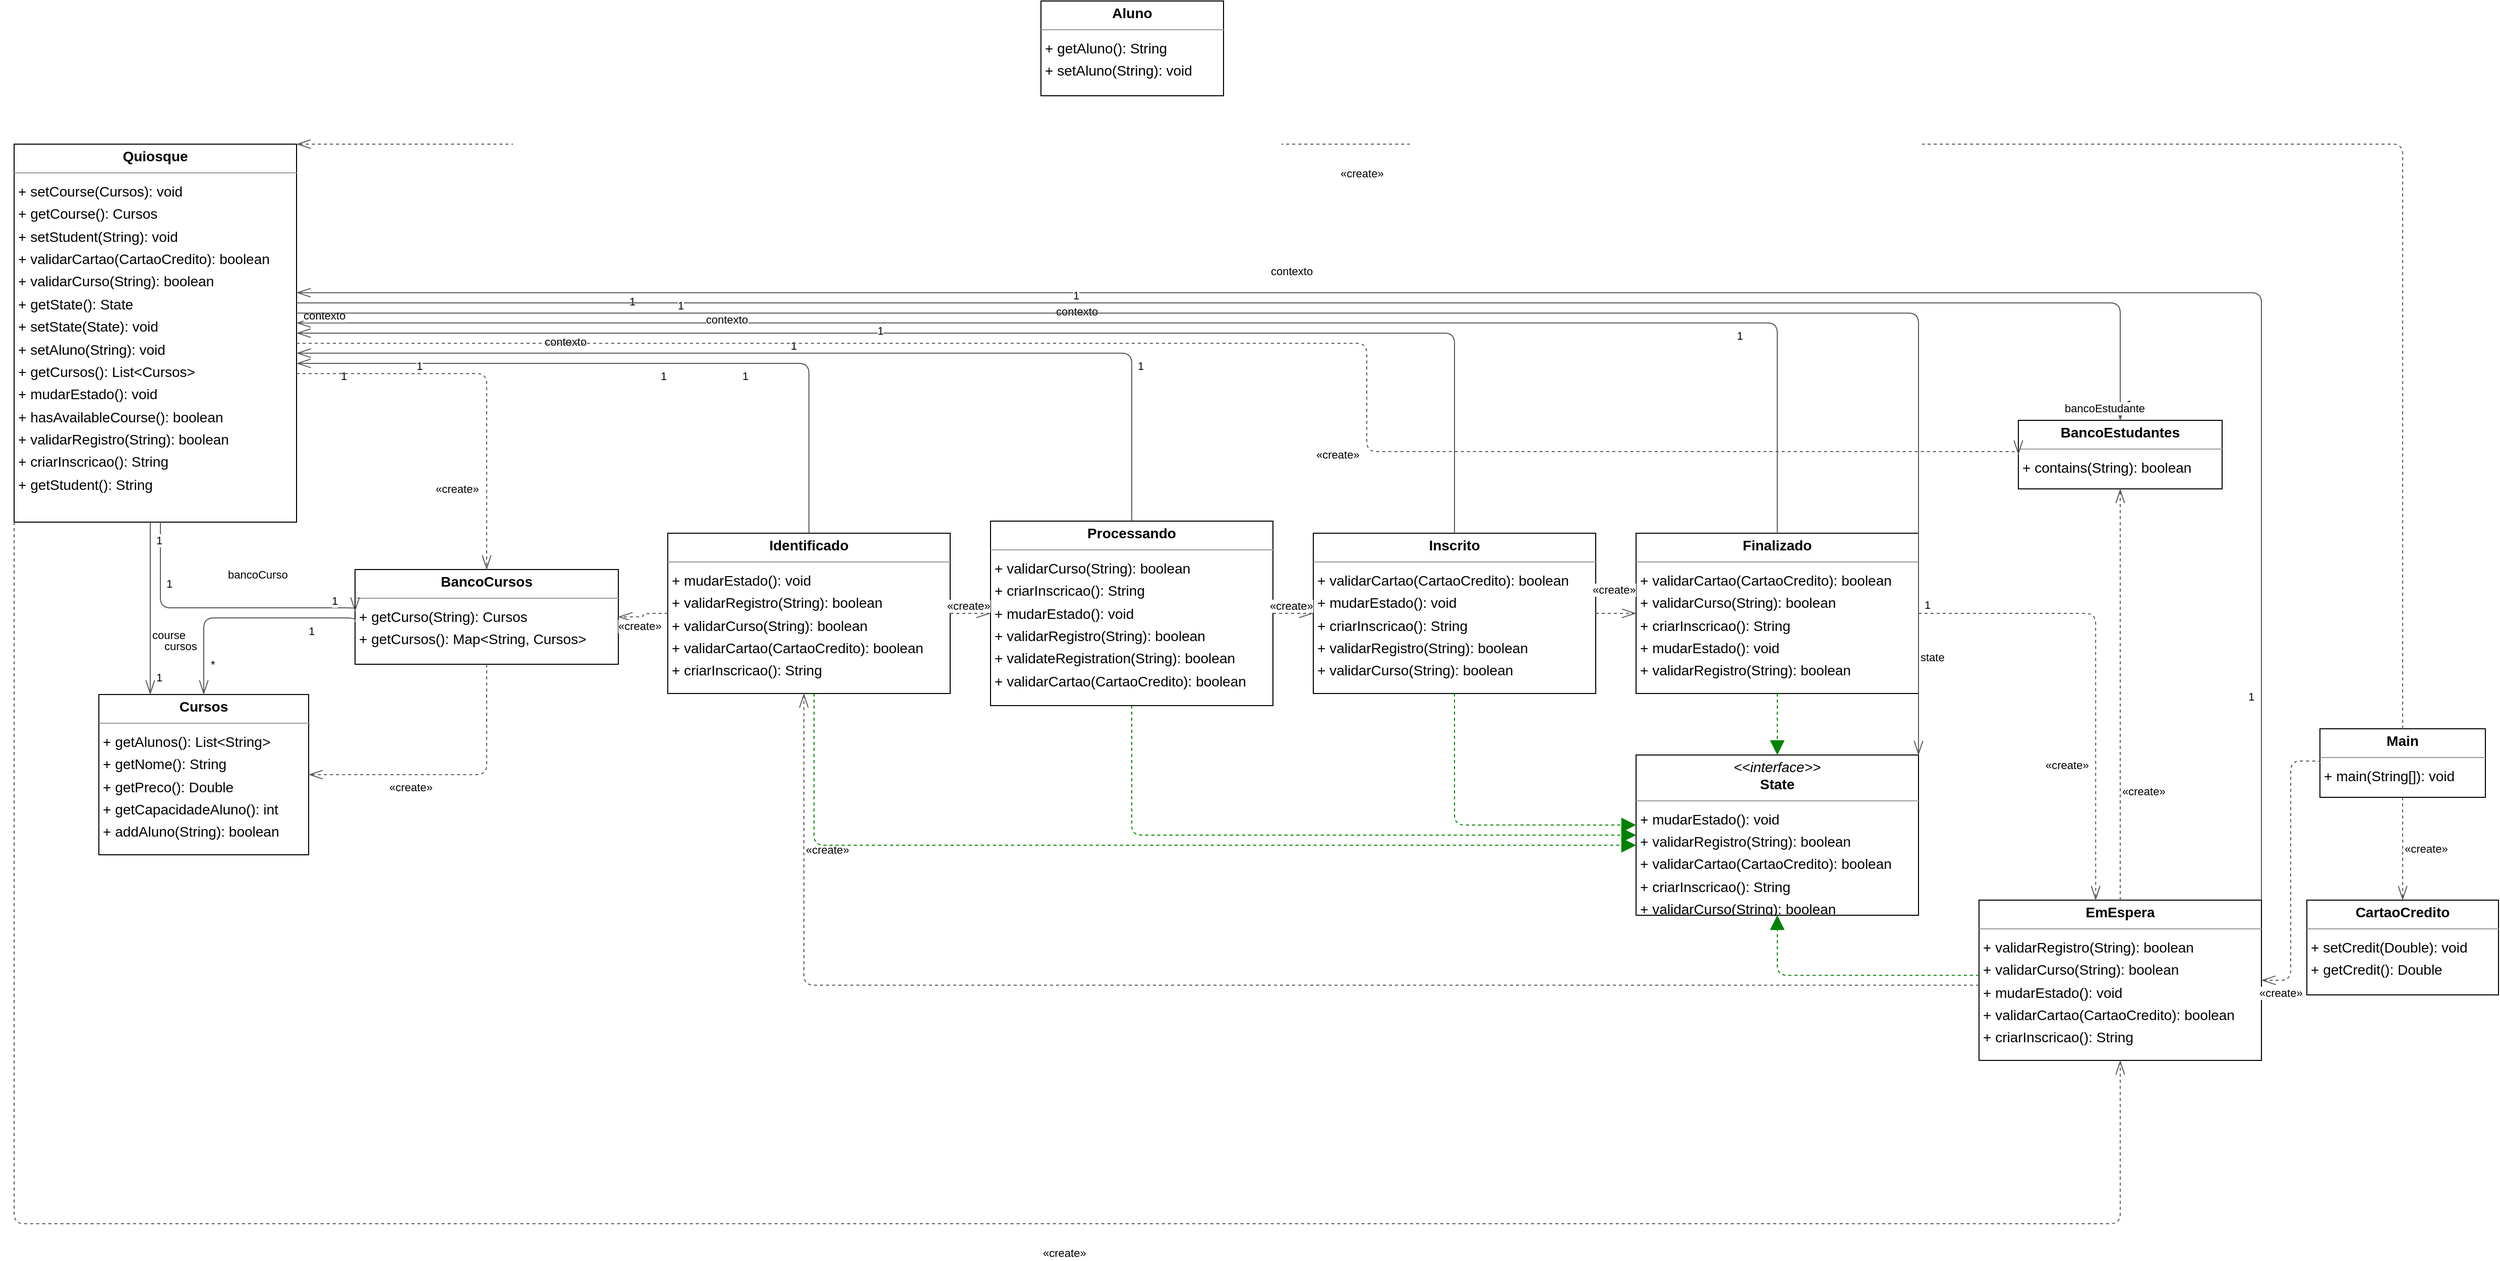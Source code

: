<mxfile version="22.0.8" type="device">
  <diagram id="1g7CBOYCUQeFyqgfQ_EK" name="Página-1">
    <mxGraphModel dx="2234" dy="758" grid="1" gridSize="10" guides="1" tooltips="1" connect="1" arrows="1" fold="1" page="0" pageScale="1" pageWidth="827" pageHeight="1169" background="none" math="0" shadow="0">
      <root>
        <mxCell id="0" />
        <mxCell id="1" parent="0" />
        <mxCell id="node10" value="&lt;p style=&quot;margin:0px;margin-top:4px;text-align:center;&quot;&gt;&lt;b&gt;Aluno&lt;/b&gt;&lt;/p&gt;&lt;hr size=&quot;1&quot;/&gt;&lt;p style=&quot;margin:0 0 0 4px;line-height:1.6;&quot;&gt;+ getAluno(): String&lt;br/&gt;+ setAluno(String): void&lt;/p&gt;" style="verticalAlign=top;align=left;overflow=fill;fontSize=14;fontFamily=Helvetica;html=1;rounded=0;shadow=0;comic=0;labelBackgroundColor=none;strokeWidth=1;" parent="1" vertex="1">
          <mxGeometry x="254" y="313" width="181" height="94" as="geometry" />
        </mxCell>
        <mxCell id="node6" value="&lt;p style=&quot;margin:0px;margin-top:4px;text-align:center;&quot;&gt;&lt;b&gt;BancoCursos&lt;/b&gt;&lt;/p&gt;&lt;hr size=&quot;1&quot;/&gt;&lt;p style=&quot;margin:0 0 0 4px;line-height:1.6;&quot;&gt;+ getCurso(String): Cursos&lt;br/&gt;+ getCursos(): Map&amp;lt;String, Cursos&amp;gt;&lt;/p&gt;" style="verticalAlign=top;align=left;overflow=fill;fontSize=14;fontFamily=Helvetica;html=1;rounded=0;shadow=0;comic=0;labelBackgroundColor=none;strokeWidth=1;" parent="1" vertex="1">
          <mxGeometry x="-426" y="877" width="261" height="94" as="geometry" />
        </mxCell>
        <mxCell id="node3" value="&lt;p style=&quot;margin:0px;margin-top:4px;text-align:center;&quot;&gt;&lt;b&gt;BancoEstudantes&lt;/b&gt;&lt;/p&gt;&lt;hr size=&quot;1&quot;/&gt;&lt;p style=&quot;margin:0 0 0 4px;line-height:1.6;&quot;&gt;+ contains(String): boolean&lt;/p&gt;" style="verticalAlign=top;align=left;overflow=fill;fontSize=14;fontFamily=Helvetica;html=1;rounded=0;shadow=0;comic=0;labelBackgroundColor=none;strokeWidth=1;" parent="1" vertex="1">
          <mxGeometry x="1223" y="729" width="202" height="68" as="geometry" />
        </mxCell>
        <mxCell id="node0" value="&lt;p style=&quot;margin:0px;margin-top:4px;text-align:center;&quot;&gt;&lt;b&gt;CartaoCredito&lt;/b&gt;&lt;/p&gt;&lt;hr size=&quot;1&quot;/&gt;&lt;p style=&quot;margin:0 0 0 4px;line-height:1.6;&quot;&gt;+ setCredit(Double): void&lt;br/&gt;+ getCredit(): Double&lt;/p&gt;" style="verticalAlign=top;align=left;overflow=fill;fontSize=14;fontFamily=Helvetica;html=1;rounded=0;shadow=0;comic=0;labelBackgroundColor=none;strokeWidth=1;" parent="1" vertex="1">
          <mxGeometry x="1509" y="1205" width="190" height="94" as="geometry" />
        </mxCell>
        <mxCell id="node12" value="&lt;p style=&quot;margin:0px;margin-top:4px;text-align:center;&quot;&gt;&lt;b&gt;Cursos&lt;/b&gt;&lt;/p&gt;&lt;hr size=&quot;1&quot;/&gt;&lt;p style=&quot;margin:0 0 0 4px;line-height:1.6;&quot;&gt;+ getAlunos(): List&amp;lt;String&amp;gt;&lt;br/&gt;+ getNome(): String&lt;br/&gt;+ getPreco(): Double&lt;br/&gt;+ getCapacidadeAluno(): int&lt;br/&gt;+ addAluno(String): boolean&lt;/p&gt;" style="verticalAlign=top;align=left;overflow=fill;fontSize=14;fontFamily=Helvetica;html=1;rounded=0;shadow=0;comic=0;labelBackgroundColor=none;strokeWidth=1;" parent="1" vertex="1">
          <mxGeometry x="-680" y="1001" width="208" height="159" as="geometry" />
        </mxCell>
        <mxCell id="node8" value="&lt;p style=&quot;margin:0px;margin-top:4px;text-align:center;&quot;&gt;&lt;b&gt;EmEspera&lt;/b&gt;&lt;/p&gt;&lt;hr size=&quot;1&quot;/&gt;&lt;p style=&quot;margin:0 0 0 4px;line-height:1.6;&quot;&gt;+ validarRegistro(String): boolean&lt;br/&gt;+ validarCurso(String): boolean&lt;br/&gt;+ mudarEstado(): void&lt;br/&gt;+ validarCartao(CartaoCredito): boolean&lt;br/&gt;+ criarInscricao(): String&lt;/p&gt;" style="verticalAlign=top;align=left;overflow=fill;fontSize=14;fontFamily=Helvetica;html=1;rounded=0;shadow=0;comic=0;labelBackgroundColor=none;strokeWidth=1;" parent="1" vertex="1">
          <mxGeometry x="1184" y="1205" width="280" height="159" as="geometry" />
        </mxCell>
        <mxCell id="node9" value="&lt;p style=&quot;margin:0px;margin-top:4px;text-align:center;&quot;&gt;&lt;b&gt;Finalizado&lt;/b&gt;&lt;/p&gt;&lt;hr size=&quot;1&quot;/&gt;&lt;p style=&quot;margin:0 0 0 4px;line-height:1.6;&quot;&gt;+ validarCartao(CartaoCredito): boolean&lt;br/&gt;+ validarCurso(String): boolean&lt;br/&gt;+ criarInscricao(): String&lt;br/&gt;+ mudarEstado(): void&lt;br/&gt;+ validarRegistro(String): boolean&lt;/p&gt;" style="verticalAlign=top;align=left;overflow=fill;fontSize=14;fontFamily=Helvetica;html=1;rounded=0;shadow=0;comic=0;labelBackgroundColor=none;strokeWidth=1;" parent="1" vertex="1">
          <mxGeometry x="844" y="841" width="280" height="159" as="geometry" />
        </mxCell>
        <mxCell id="node4" value="&lt;p style=&quot;margin:0px;margin-top:4px;text-align:center;&quot;&gt;&lt;b&gt;Identificado&lt;/b&gt;&lt;/p&gt;&lt;hr size=&quot;1&quot;/&gt;&lt;p style=&quot;margin:0 0 0 4px;line-height:1.6;&quot;&gt;+ mudarEstado(): void&lt;br/&gt;+ validarRegistro(String): boolean&lt;br/&gt;+ validarCurso(String): boolean&lt;br/&gt;+ validarCartao(CartaoCredito): boolean&lt;br/&gt;+ criarInscricao(): String&lt;/p&gt;" style="verticalAlign=top;align=left;overflow=fill;fontSize=14;fontFamily=Helvetica;html=1;rounded=0;shadow=0;comic=0;labelBackgroundColor=none;strokeWidth=1;" parent="1" vertex="1">
          <mxGeometry x="-116" y="841" width="280" height="159" as="geometry" />
        </mxCell>
        <mxCell id="node11" value="&lt;p style=&quot;margin:0px;margin-top:4px;text-align:center;&quot;&gt;&lt;b&gt;Inscrito&lt;/b&gt;&lt;/p&gt;&lt;hr size=&quot;1&quot;/&gt;&lt;p style=&quot;margin:0 0 0 4px;line-height:1.6;&quot;&gt;+ validarCartao(CartaoCredito): boolean&lt;br/&gt;+ mudarEstado(): void&lt;br/&gt;+ criarInscricao(): String&lt;br/&gt;+ validarRegistro(String): boolean&lt;br/&gt;+ validarCurso(String): boolean&lt;/p&gt;" style="verticalAlign=top;align=left;overflow=fill;fontSize=14;fontFamily=Helvetica;html=1;rounded=0;shadow=0;comic=0;labelBackgroundColor=none;strokeWidth=1;" parent="1" vertex="1">
          <mxGeometry x="524" y="841" width="280" height="159" as="geometry" />
        </mxCell>
        <mxCell id="node2" value="&lt;p style=&quot;margin:0px;margin-top:4px;text-align:center;&quot;&gt;&lt;b&gt;Main&lt;/b&gt;&lt;/p&gt;&lt;hr size=&quot;1&quot;/&gt;&lt;p style=&quot;margin:0 0 0 4px;line-height:1.6;&quot;&gt;+ main(String[]): void&lt;/p&gt;" style="verticalAlign=top;align=left;overflow=fill;fontSize=14;fontFamily=Helvetica;html=1;rounded=0;shadow=0;comic=0;labelBackgroundColor=none;strokeWidth=1;" parent="1" vertex="1">
          <mxGeometry x="1522" y="1035" width="164" height="68" as="geometry" />
        </mxCell>
        <mxCell id="node1" value="&lt;p style=&quot;margin:0px;margin-top:4px;text-align:center;&quot;&gt;&lt;b&gt;Processando&lt;/b&gt;&lt;/p&gt;&lt;hr size=&quot;1&quot;/&gt;&lt;p style=&quot;margin:0 0 0 4px;line-height:1.6;&quot;&gt;+ validarCurso(String): boolean&lt;br/&gt;+ criarInscricao(): String&lt;br/&gt;+ mudarEstado(): void&lt;br/&gt;+ validarRegistro(String): boolean&lt;br/&gt;+ validateRegistration(String): boolean&lt;br/&gt;+ validarCartao(CartaoCredito): boolean&lt;/p&gt;" style="verticalAlign=top;align=left;overflow=fill;fontSize=14;fontFamily=Helvetica;html=1;rounded=0;shadow=0;comic=0;labelBackgroundColor=none;strokeWidth=1;" parent="1" vertex="1">
          <mxGeometry x="204" y="829" width="280" height="183" as="geometry" />
        </mxCell>
        <mxCell id="node5" value="&lt;p style=&quot;margin:0px;margin-top:4px;text-align:center;&quot;&gt;&lt;b&gt;Quiosque&lt;/b&gt;&lt;/p&gt;&lt;hr size=&quot;1&quot;/&gt;&lt;p style=&quot;margin:0 0 0 4px;line-height:1.6;&quot;&gt;+ setCourse(Cursos): void&lt;br/&gt;+ getCourse(): Cursos&lt;br/&gt;+ setStudent(String): void&lt;br/&gt;+ validarCartao(CartaoCredito): boolean&lt;br/&gt;+ validarCurso(String): boolean&lt;br/&gt;+ getState(): State&lt;br/&gt;+ setState(State): void&lt;br/&gt;+ setAluno(String): void&lt;br/&gt;+ getCursos(): List&amp;lt;Cursos&amp;gt;&lt;br/&gt;+ mudarEstado(): void&lt;br/&gt;+ hasAvailableCourse(): boolean&lt;br/&gt;+ validarRegistro(String): boolean&lt;br/&gt;+ criarInscricao(): String&lt;br/&gt;+ getStudent(): String&lt;/p&gt;" style="verticalAlign=top;align=left;overflow=fill;fontSize=14;fontFamily=Helvetica;html=1;rounded=0;shadow=0;comic=0;labelBackgroundColor=none;strokeWidth=1;" parent="1" vertex="1">
          <mxGeometry x="-764" y="455" width="280" height="375" as="geometry" />
        </mxCell>
        <mxCell id="node7" value="&lt;p style=&quot;margin:0px;margin-top:4px;text-align:center;&quot;&gt;&lt;i&gt;&amp;lt;&amp;lt;interface&amp;gt;&amp;gt;&lt;/i&gt;&lt;br/&gt;&lt;b&gt;State&lt;/b&gt;&lt;/p&gt;&lt;hr size=&quot;1&quot;/&gt;&lt;p style=&quot;margin:0 0 0 4px;line-height:1.6;&quot;&gt;+ mudarEstado(): void&lt;br/&gt;+ validarRegistro(String): boolean&lt;br/&gt;+ validarCartao(CartaoCredito): boolean&lt;br/&gt;+ criarInscricao(): String&lt;br/&gt;+ validarCurso(String): boolean&lt;/p&gt;" style="verticalAlign=top;align=left;overflow=fill;fontSize=14;fontFamily=Helvetica;html=1;rounded=0;shadow=0;comic=0;labelBackgroundColor=none;strokeWidth=1;" parent="1" vertex="1">
          <mxGeometry x="844" y="1061" width="280" height="159" as="geometry" />
        </mxCell>
        <mxCell id="edge5" value="" style="html=1;rounded=1;edgeStyle=orthogonalEdgeStyle;dashed=0;startArrow=diamondThinstartSize=12;endArrow=openThin;endSize=12;strokeColor=#595959;exitX=0.000;exitY=0.557;exitDx=0;exitDy=0;entryX=0.500;entryY=0.000;entryDx=0;entryDy=0;" parent="1" source="node6" target="node12" edge="1">
          <mxGeometry width="50" height="50" relative="1" as="geometry">
            <Array as="points">
              <mxPoint x="-576" y="925" />
            </Array>
          </mxGeometry>
        </mxCell>
        <mxCell id="label30" value="1" style="edgeLabel;resizable=0;html=1;align=left;verticalAlign=top;strokeColor=default;" parent="edge5" vertex="1" connectable="0">
          <mxGeometry x="-474" y="925" as="geometry" />
        </mxCell>
        <mxCell id="label34" value="*" style="edgeLabel;resizable=0;html=1;align=left;verticalAlign=top;strokeColor=default;" parent="edge5" vertex="1" connectable="0">
          <mxGeometry x="-571" y="958" as="geometry" />
        </mxCell>
        <mxCell id="label35" value="cursos" style="edgeLabel;resizable=0;html=1;align=left;verticalAlign=top;strokeColor=default;" parent="edge5" vertex="1" connectable="0">
          <mxGeometry x="-617" y="940" as="geometry" />
        </mxCell>
        <mxCell id="edge26" value="" style="html=1;rounded=1;edgeStyle=orthogonalEdgeStyle;dashed=1;startArrow=none;endArrow=openThin;endSize=12;strokeColor=#595959;exitX=0.500;exitY=1.000;exitDx=0;exitDy=0;entryX=1.000;entryY=0.500;entryDx=0;entryDy=0;" parent="1" source="node6" target="node12" edge="1">
          <mxGeometry width="50" height="50" relative="1" as="geometry">
            <Array as="points">
              <mxPoint x="-296" y="1080" />
            </Array>
          </mxGeometry>
        </mxCell>
        <mxCell id="label158" value="«create»" style="edgeLabel;resizable=0;html=1;align=left;verticalAlign=top;strokeColor=default;" parent="edge26" vertex="1" connectable="0">
          <mxGeometry x="-394" y="1080" as="geometry" />
        </mxCell>
        <mxCell id="edge11" value="" style="html=1;rounded=1;edgeStyle=orthogonalEdgeStyle;dashed=1;startArrow=none;endArrow=openThin;endSize=12;strokeColor=#595959;exitX=0.500;exitY=0.000;exitDx=0;exitDy=0;entryX=0.500;entryY=1.000;entryDx=0;entryDy=0;" parent="1" source="node8" target="node3" edge="1">
          <mxGeometry width="50" height="50" relative="1" as="geometry">
            <Array as="points" />
          </mxGeometry>
        </mxCell>
        <mxCell id="label68" value="«create»" style="edgeLabel;resizable=0;html=1;align=left;verticalAlign=top;strokeColor=default;" parent="edge11" vertex="1" connectable="0">
          <mxGeometry x="1324" y="1084" as="geometry" />
        </mxCell>
        <mxCell id="edge15" value="" style="html=1;rounded=1;edgeStyle=orthogonalEdgeStyle;dashed=1;startArrow=none;endArrow=openThin;endSize=12;strokeColor=#595959;exitX=0.000;exitY=0.531;exitDx=0;exitDy=0;entryX=0.482;entryY=1.000;entryDx=0;entryDy=0;" parent="1" source="node8" target="node4" edge="1">
          <mxGeometry width="50" height="50" relative="1" as="geometry">
            <Array as="points">
              <mxPoint x="19" y="1289" />
            </Array>
          </mxGeometry>
        </mxCell>
        <mxCell id="label92" value="«create»" style="edgeLabel;resizable=0;html=1;align=left;verticalAlign=top;strokeColor=default;" parent="edge15" vertex="1" connectable="0">
          <mxGeometry x="19" y="1142" as="geometry" />
        </mxCell>
        <mxCell id="edge12" value="" style="html=1;rounded=1;edgeStyle=orthogonalEdgeStyle;dashed=0;startArrow=diamondThinstartSize=12;endArrow=openThin;endSize=12;strokeColor=#595959;exitX=1.000;exitY=0.000;exitDx=0;exitDy=0;entryX=1.000;entryY=0.393;entryDx=0;entryDy=0;" parent="1" source="node8" target="node5" edge="1">
          <mxGeometry width="50" height="50" relative="1" as="geometry">
            <Array as="points">
              <mxPoint x="1464" y="602" />
            </Array>
          </mxGeometry>
        </mxCell>
        <mxCell id="label72" value="1" style="edgeLabel;resizable=0;html=1;align=left;verticalAlign=top;strokeColor=default;" parent="edge12" vertex="1" connectable="0">
          <mxGeometry x="1449" y="990" as="geometry" />
        </mxCell>
        <mxCell id="label76" value="1" style="edgeLabel;resizable=0;html=1;align=left;verticalAlign=top;strokeColor=default;" parent="edge12" vertex="1" connectable="0">
          <mxGeometry x="-156" y="598" as="geometry" />
        </mxCell>
        <mxCell id="label77" value="contexto" style="edgeLabel;resizable=0;html=1;align=left;verticalAlign=top;strokeColor=default;" parent="edge12" vertex="1" connectable="0">
          <mxGeometry x="480" y="568" as="geometry" />
        </mxCell>
        <mxCell id="edge3" value="" style="html=1;rounded=1;edgeStyle=orthogonalEdgeStyle;dashed=1;startArrow=none;endArrow=block;endSize=12;strokeColor=#008200;exitX=0.000;exitY=0.469;exitDx=0;exitDy=0;entryX=0.500;entryY=1.000;entryDx=0;entryDy=0;" parent="1" source="node8" target="node7" edge="1">
          <mxGeometry width="50" height="50" relative="1" as="geometry">
            <Array as="points">
              <mxPoint x="984" y="1279" />
            </Array>
          </mxGeometry>
        </mxCell>
        <mxCell id="edge14" value="" style="html=1;rounded=1;edgeStyle=orthogonalEdgeStyle;dashed=1;startArrow=none;endArrow=openThin;endSize=12;strokeColor=#595959;exitX=1.000;exitY=0.500;exitDx=0;exitDy=0;entryX=0.413;entryY=0.000;entryDx=0;entryDy=0;" parent="1" source="node9" target="node8" edge="1">
          <mxGeometry width="50" height="50" relative="1" as="geometry">
            <Array as="points">
              <mxPoint x="1300" y="920" />
            </Array>
          </mxGeometry>
        </mxCell>
        <mxCell id="label86" value="«create»" style="edgeLabel;resizable=0;html=1;align=left;verticalAlign=top;strokeColor=default;" parent="edge14" vertex="1" connectable="0">
          <mxGeometry x="1248" y="1058" as="geometry" />
        </mxCell>
        <mxCell id="edge28" value="" style="html=1;rounded=1;edgeStyle=orthogonalEdgeStyle;dashed=0;startArrow=diamondThinstartSize=12;endArrow=openThin;endSize=12;strokeColor=#595959;exitX=0.500;exitY=0.000;exitDx=0;exitDy=0;entryX=1.000;entryY=0.473;entryDx=0;entryDy=0;" parent="1" source="node9" target="node5" edge="1">
          <mxGeometry width="50" height="50" relative="1" as="geometry">
            <Array as="points">
              <mxPoint x="984" y="632" />
            </Array>
          </mxGeometry>
        </mxCell>
        <mxCell id="label168" value="1" style="edgeLabel;resizable=0;html=1;align=left;verticalAlign=top;strokeColor=default;" parent="edge28" vertex="1" connectable="0">
          <mxGeometry x="942" y="632" as="geometry" />
        </mxCell>
        <mxCell id="label172" value="1" style="edgeLabel;resizable=0;html=1;align=left;verticalAlign=top;strokeColor=default;" parent="edge28" vertex="1" connectable="0">
          <mxGeometry x="-442" y="672" as="geometry" />
        </mxCell>
        <mxCell id="label173" value="contexto" style="edgeLabel;resizable=0;html=1;align=left;verticalAlign=top;strokeColor=default;" parent="edge28" vertex="1" connectable="0">
          <mxGeometry x="-479" y="612" as="geometry" />
        </mxCell>
        <mxCell id="edge4" value="" style="html=1;rounded=1;edgeStyle=orthogonalEdgeStyle;dashed=1;startArrow=none;endArrow=block;endSize=12;strokeColor=#008200;exitX=0.500;exitY=1.000;exitDx=0;exitDy=0;entryX=0.500;entryY=0.000;entryDx=0;entryDy=0;" parent="1" source="node9" target="node7" edge="1">
          <mxGeometry width="50" height="50" relative="1" as="geometry">
            <Array as="points" />
          </mxGeometry>
        </mxCell>
        <mxCell id="edge27" value="" style="html=1;rounded=1;edgeStyle=orthogonalEdgeStyle;dashed=1;startArrow=none;endArrow=openThin;endSize=12;strokeColor=#595959;exitX=0.000;exitY=0.500;exitDx=0;exitDy=0;entryX=1.000;entryY=0.500;entryDx=0;entryDy=0;" parent="1" source="node4" target="node6" edge="1">
          <mxGeometry width="50" height="50" relative="1" as="geometry">
            <Array as="points" />
          </mxGeometry>
        </mxCell>
        <mxCell id="label164" value="«create»" style="edgeLabel;resizable=0;html=1;align=left;verticalAlign=top;strokeColor=default;" parent="edge27" vertex="1" connectable="0">
          <mxGeometry x="-167" y="920" as="geometry" />
        </mxCell>
        <mxCell id="edge21" value="" style="html=1;rounded=1;edgeStyle=orthogonalEdgeStyle;dashed=1;startArrow=none;endArrow=openThin;endSize=12;strokeColor=#595959;exitX=1.000;exitY=0.500;exitDx=0;exitDy=0;entryX=0.000;entryY=0.500;entryDx=0;entryDy=0;" parent="1" source="node4" target="node1" edge="1">
          <mxGeometry width="50" height="50" relative="1" as="geometry">
            <Array as="points" />
          </mxGeometry>
        </mxCell>
        <mxCell id="label128" value="«create»" style="edgeLabel;resizable=0;html=1;align=left;verticalAlign=top;strokeColor=default;" parent="edge21" vertex="1" connectable="0">
          <mxGeometry x="159" y="900" as="geometry" />
        </mxCell>
        <mxCell id="edge6" value="" style="html=1;rounded=1;edgeStyle=orthogonalEdgeStyle;dashed=0;startArrow=diamondThinstartSize=12;endArrow=openThin;endSize=12;strokeColor=#595959;exitX=0.500;exitY=0.000;exitDx=0;exitDy=0;entryX=1.000;entryY=0.580;entryDx=0;entryDy=0;" parent="1" source="node4" target="node5" edge="1">
          <mxGeometry width="50" height="50" relative="1" as="geometry">
            <Array as="points">
              <mxPoint x="24" y="672" />
            </Array>
          </mxGeometry>
        </mxCell>
        <mxCell id="label36" value="1" style="edgeLabel;resizable=0;html=1;align=left;verticalAlign=top;strokeColor=default;" parent="edge6" vertex="1" connectable="0">
          <mxGeometry x="-44" y="672" as="geometry" />
        </mxCell>
        <mxCell id="label40" value="1" style="edgeLabel;resizable=0;html=1;align=left;verticalAlign=top;strokeColor=default;" parent="edge6" vertex="1" connectable="0">
          <mxGeometry x="-125" y="672" as="geometry" />
        </mxCell>
        <mxCell id="label41" value="contexto" style="edgeLabel;resizable=0;html=1;align=left;verticalAlign=top;strokeColor=default;" parent="edge6" vertex="1" connectable="0">
          <mxGeometry x="-240" y="638" as="geometry" />
        </mxCell>
        <mxCell id="edge2" value="" style="html=1;rounded=1;edgeStyle=orthogonalEdgeStyle;dashed=1;startArrow=none;endArrow=block;endSize=12;strokeColor=#008200;exitX=0.518;exitY=1.000;exitDx=0;exitDy=0;entryX=0.000;entryY=0.563;entryDx=0;entryDy=0;" parent="1" source="node4" target="node7" edge="1">
          <mxGeometry width="50" height="50" relative="1" as="geometry">
            <Array as="points">
              <mxPoint x="29" y="1150" />
            </Array>
          </mxGeometry>
        </mxCell>
        <mxCell id="edge19" value="" style="html=1;rounded=1;edgeStyle=orthogonalEdgeStyle;dashed=1;startArrow=none;endArrow=openThin;endSize=12;strokeColor=#595959;exitX=1.000;exitY=0.500;exitDx=0;exitDy=0;entryX=0.000;entryY=0.500;entryDx=0;entryDy=0;" parent="1" source="node11" target="node9" edge="1">
          <mxGeometry width="50" height="50" relative="1" as="geometry">
            <Array as="points" />
          </mxGeometry>
        </mxCell>
        <mxCell id="label116" value="«create»" style="edgeLabel;resizable=0;html=1;align=left;verticalAlign=top;strokeColor=default;" parent="edge19" vertex="1" connectable="0">
          <mxGeometry x="799" y="884" as="geometry" />
        </mxCell>
        <mxCell id="edge18" value="" style="html=1;rounded=1;edgeStyle=orthogonalEdgeStyle;dashed=0;startArrow=diamondThinstartSize=12;endArrow=openThin;endSize=12;strokeColor=#595959;exitX=0.500;exitY=0.000;exitDx=0;exitDy=0;entryX=1.000;entryY=0.500;entryDx=0;entryDy=0;" parent="1" source="node11" target="node5" edge="1">
          <mxGeometry width="50" height="50" relative="1" as="geometry">
            <Array as="points">
              <mxPoint x="664" y="642" />
            </Array>
          </mxGeometry>
        </mxCell>
        <mxCell id="label108" value="1" style="edgeLabel;resizable=0;html=1;align=left;verticalAlign=top;strokeColor=default;" parent="edge18" vertex="1" connectable="0">
          <mxGeometry x="90" y="627" as="geometry" />
        </mxCell>
        <mxCell id="label112" value="1" style="edgeLabel;resizable=0;html=1;align=left;verticalAlign=top;strokeColor=default;" parent="edge18" vertex="1" connectable="0">
          <mxGeometry x="4" y="642" as="geometry" />
        </mxCell>
        <mxCell id="label113" value="contexto" style="edgeLabel;resizable=0;html=1;align=left;verticalAlign=top;strokeColor=default;" parent="edge18" vertex="1" connectable="0">
          <mxGeometry x="267" y="608" as="geometry" />
        </mxCell>
        <mxCell id="edge0" value="" style="html=1;rounded=1;edgeStyle=orthogonalEdgeStyle;dashed=1;startArrow=none;endArrow=block;endSize=12;strokeColor=#008200;exitX=0.500;exitY=1.000;exitDx=0;exitDy=0;entryX=0.000;entryY=0.437;entryDx=0;entryDy=0;" parent="1" source="node11" target="node7" edge="1">
          <mxGeometry width="50" height="50" relative="1" as="geometry">
            <Array as="points">
              <mxPoint x="664" y="1130" />
            </Array>
          </mxGeometry>
        </mxCell>
        <mxCell id="edge13" value="" style="html=1;rounded=1;edgeStyle=orthogonalEdgeStyle;dashed=1;startArrow=none;endArrow=openThin;endSize=12;strokeColor=#595959;exitX=0.500;exitY=1.001;exitDx=0;exitDy=0;entryX=0.500;entryY=0.000;entryDx=0;entryDy=0;" parent="1" source="node2" target="node0" edge="1">
          <mxGeometry width="50" height="50" relative="1" as="geometry">
            <Array as="points" />
          </mxGeometry>
        </mxCell>
        <mxCell id="label80" value="«create»" style="edgeLabel;resizable=0;html=1;align=left;verticalAlign=top;strokeColor=default;" parent="edge13" vertex="1" connectable="0">
          <mxGeometry x="1604" y="1141" as="geometry" />
        </mxCell>
        <mxCell id="edge7" value="" style="html=1;rounded=1;edgeStyle=orthogonalEdgeStyle;dashed=1;startArrow=none;endArrow=openThin;endSize=12;strokeColor=#595959;exitX=0.000;exitY=0.500;exitDx=0;exitDy=0;entryX=1.000;entryY=0.500;entryDx=0;entryDy=0;" parent="1" source="node2" target="node8" edge="1">
          <mxGeometry width="50" height="50" relative="1" as="geometry">
            <Array as="points">
              <mxPoint x="1493" y="1067" />
              <mxPoint x="1493" y="1284" />
            </Array>
          </mxGeometry>
        </mxCell>
        <mxCell id="label44" value="«create»" style="edgeLabel;resizable=0;html=1;align=left;verticalAlign=top;strokeColor=default;" parent="edge7" vertex="1" connectable="0">
          <mxGeometry x="1460" y="1284" as="geometry" />
        </mxCell>
        <mxCell id="edge23" value="" style="html=1;rounded=1;edgeStyle=orthogonalEdgeStyle;dashed=1;startArrow=none;endArrow=openThin;endSize=12;strokeColor=#595959;exitX=0.500;exitY=0.001;exitDx=0;exitDy=0;entryX=1.000;entryY=0.000;entryDx=0;entryDy=0;" parent="1" source="node2" target="node5" edge="1">
          <mxGeometry width="50" height="50" relative="1" as="geometry">
            <Array as="points">
              <mxPoint x="1604" y="455" />
            </Array>
          </mxGeometry>
        </mxCell>
        <mxCell id="label140" value="«create»" style="edgeLabel;resizable=0;html=1;align=left;verticalAlign=top;strokeColor=default;" parent="edge23" vertex="1" connectable="0">
          <mxGeometry x="549" y="471" as="geometry" />
        </mxCell>
        <mxCell id="edge20" value="" style="html=1;rounded=1;edgeStyle=orthogonalEdgeStyle;dashed=1;startArrow=none;endArrow=openThin;endSize=12;strokeColor=#595959;exitX=1.000;exitY=0.500;exitDx=0;exitDy=0;entryX=0.000;entryY=0.500;entryDx=0;entryDy=0;" parent="1" source="node1" target="node11" edge="1">
          <mxGeometry width="50" height="50" relative="1" as="geometry">
            <Array as="points" />
          </mxGeometry>
        </mxCell>
        <mxCell id="label122" value="«create»" style="edgeLabel;resizable=0;html=1;align=left;verticalAlign=top;strokeColor=default;" parent="edge20" vertex="1" connectable="0">
          <mxGeometry x="479" y="900" as="geometry" />
        </mxCell>
        <mxCell id="edge9" value="" style="html=1;rounded=1;edgeStyle=orthogonalEdgeStyle;dashed=0;startArrow=diamondThinstartSize=12;endArrow=openThin;endSize=12;strokeColor=#595959;exitX=0.500;exitY=0.000;exitDx=0;exitDy=0;entryX=1.000;entryY=0.553;entryDx=0;entryDy=0;" parent="1" source="node1" target="node5" edge="1">
          <mxGeometry width="50" height="50" relative="1" as="geometry">
            <Array as="points">
              <mxPoint x="344" y="662" />
            </Array>
          </mxGeometry>
        </mxCell>
        <mxCell id="label54" value="1" style="edgeLabel;resizable=0;html=1;align=left;verticalAlign=top;strokeColor=default;" parent="edge9" vertex="1" connectable="0">
          <mxGeometry x="348" y="662" as="geometry" />
        </mxCell>
        <mxCell id="label58" value="1" style="edgeLabel;resizable=0;html=1;align=left;verticalAlign=top;strokeColor=default;" parent="edge9" vertex="1" connectable="0">
          <mxGeometry x="-367" y="662" as="geometry" />
        </mxCell>
        <mxCell id="label59" value="contexto" style="edgeLabel;resizable=0;html=1;align=left;verticalAlign=top;strokeColor=default;" parent="edge9" vertex="1" connectable="0">
          <mxGeometry x="-80" y="616" as="geometry" />
        </mxCell>
        <mxCell id="edge1" value="" style="html=1;rounded=1;edgeStyle=orthogonalEdgeStyle;dashed=1;startArrow=none;endArrow=block;endSize=12;strokeColor=#008200;exitX=0.500;exitY=1.000;exitDx=0;exitDy=0;entryX=0.000;entryY=0.500;entryDx=0;entryDy=0;" parent="1" source="node1" target="node7" edge="1">
          <mxGeometry width="50" height="50" relative="1" as="geometry">
            <Array as="points">
              <mxPoint x="344" y="1140" />
            </Array>
          </mxGeometry>
        </mxCell>
        <mxCell id="edge10" value="" style="html=1;rounded=1;edgeStyle=orthogonalEdgeStyle;dashed=0;startArrow=diamondThinstartSize=12;endArrow=openThin;endSize=12;strokeColor=#595959;exitX=0.518;exitY=1.000;exitDx=0;exitDy=0;entryX=0.000;entryY=0.443;entryDx=0;entryDy=0;" parent="1" source="node5" target="node6" edge="1">
          <mxGeometry width="50" height="50" relative="1" as="geometry">
            <Array as="points">
              <mxPoint x="-619" y="915" />
            </Array>
          </mxGeometry>
        </mxCell>
        <mxCell id="label60" value="1" style="edgeLabel;resizable=0;html=1;align=left;verticalAlign=top;strokeColor=default;" parent="edge10" vertex="1" connectable="0">
          <mxGeometry x="-615" y="878" as="geometry" />
        </mxCell>
        <mxCell id="label64" value="1" style="edgeLabel;resizable=0;html=1;align=left;verticalAlign=top;strokeColor=default;" parent="edge10" vertex="1" connectable="0">
          <mxGeometry x="-451" y="895" as="geometry" />
        </mxCell>
        <mxCell id="label65" value="bancoCurso" style="edgeLabel;resizable=0;html=1;align=left;verticalAlign=top;strokeColor=default;" parent="edge10" vertex="1" connectable="0">
          <mxGeometry x="-554" y="869" as="geometry" />
        </mxCell>
        <mxCell id="edge16" value="" style="html=1;rounded=1;edgeStyle=orthogonalEdgeStyle;dashed=1;startArrow=none;endArrow=openThin;endSize=12;strokeColor=#595959;exitX=1.000;exitY=0.607;exitDx=0;exitDy=0;entryX=0.500;entryY=0.001;entryDx=0;entryDy=0;" parent="1" source="node5" target="node6" edge="1">
          <mxGeometry width="50" height="50" relative="1" as="geometry">
            <Array as="points">
              <mxPoint x="-296" y="682" />
            </Array>
          </mxGeometry>
        </mxCell>
        <mxCell id="label98" value="«create»" style="edgeLabel;resizable=0;html=1;align=left;verticalAlign=top;strokeColor=default;" parent="edge16" vertex="1" connectable="0">
          <mxGeometry x="-348" y="784" as="geometry" />
        </mxCell>
        <mxCell id="edge17" value="" style="html=1;rounded=1;edgeStyle=orthogonalEdgeStyle;dashed=1;startArrow=none;endArrow=openThin;endSize=12;strokeColor=#595959;exitX=1.000;exitY=0.527;exitDx=0;exitDy=0;entryX=0.000;entryY=0.500;entryDx=0;entryDy=0;" parent="1" source="node5" target="node3" edge="1">
          <mxGeometry width="50" height="50" relative="1" as="geometry">
            <Array as="points">
              <mxPoint x="577" y="652" />
              <mxPoint x="577" y="760" />
            </Array>
          </mxGeometry>
        </mxCell>
        <mxCell id="label104" value="«create»" style="edgeLabel;resizable=0;html=1;align=left;verticalAlign=top;strokeColor=default;" parent="edge17" vertex="1" connectable="0">
          <mxGeometry x="525" y="750" as="geometry" />
        </mxCell>
        <mxCell id="edge25" value="" style="html=1;rounded=1;edgeStyle=orthogonalEdgeStyle;dashed=0;startArrow=diamondThinstartSize=12;endArrow=openThin;endSize=12;strokeColor=#595959;exitX=1.000;exitY=0.420;exitDx=0;exitDy=0;entryX=0.500;entryY=0.000;entryDx=0;entryDy=0;" parent="1" source="node5" target="node3" edge="1">
          <mxGeometry width="50" height="50" relative="1" as="geometry">
            <Array as="points">
              <mxPoint x="1324" y="612" />
            </Array>
          </mxGeometry>
        </mxCell>
        <mxCell id="label150" value="1" style="edgeLabel;resizable=0;html=1;align=left;verticalAlign=top;strokeColor=default;" parent="edge25" vertex="1" connectable="0">
          <mxGeometry x="284" y="592" as="geometry" />
        </mxCell>
        <mxCell id="label154" value="1" style="edgeLabel;resizable=0;html=1;align=left;verticalAlign=top;strokeColor=default;" parent="edge25" vertex="1" connectable="0">
          <mxGeometry x="1328" y="700" as="geometry" />
        </mxCell>
        <mxCell id="label155" value="bancoEstudante" style="edgeLabel;resizable=0;html=1;align=left;verticalAlign=top;strokeColor=default;" parent="edge25" vertex="1" connectable="0">
          <mxGeometry x="1267" y="704" as="geometry" />
        </mxCell>
        <mxCell id="edge24" value="" style="html=1;rounded=1;edgeStyle=orthogonalEdgeStyle;dashed=0;startArrow=diamondThinstartSize=12;endArrow=openThin;endSize=12;strokeColor=#595959;exitX=0.482;exitY=1.000;exitDx=0;exitDy=0;entryX=0.245;entryY=0.000;entryDx=0;entryDy=0;" parent="1" source="node5" target="node12" edge="1">
          <mxGeometry width="50" height="50" relative="1" as="geometry">
            <Array as="points" />
          </mxGeometry>
        </mxCell>
        <mxCell id="label144" value="1" style="edgeLabel;resizable=0;html=1;align=left;verticalAlign=top;strokeColor=default;" parent="edge24" vertex="1" connectable="0">
          <mxGeometry x="-625" y="835" as="geometry" />
        </mxCell>
        <mxCell id="label148" value="1" style="edgeLabel;resizable=0;html=1;align=left;verticalAlign=top;strokeColor=default;" parent="edge24" vertex="1" connectable="0">
          <mxGeometry x="-625" y="971" as="geometry" />
        </mxCell>
        <mxCell id="label149" value="course" style="edgeLabel;resizable=0;html=1;align=left;verticalAlign=top;strokeColor=default;" parent="edge24" vertex="1" connectable="0">
          <mxGeometry x="-629" y="929" as="geometry" />
        </mxCell>
        <mxCell id="edge8" value="" style="html=1;rounded=1;edgeStyle=orthogonalEdgeStyle;dashed=1;startArrow=none;endArrow=openThin;endSize=12;strokeColor=#595959;exitX=0.000;exitY=1.000;exitDx=0;exitDy=0;entryX=0.500;entryY=1.000;entryDx=0;entryDy=0;" parent="1" source="node5" target="node8" edge="1">
          <mxGeometry width="50" height="50" relative="1" as="geometry">
            <Array as="points">
              <mxPoint x="-764" y="1526" />
              <mxPoint x="1324" y="1526" />
            </Array>
          </mxGeometry>
        </mxCell>
        <mxCell id="label50" value="«create»" style="edgeLabel;resizable=0;html=1;align=left;verticalAlign=top;strokeColor=default;" parent="edge8" vertex="1" connectable="0">
          <mxGeometry x="254" y="1542" as="geometry" />
        </mxCell>
        <mxCell id="edge22" value="" style="html=1;rounded=1;edgeStyle=orthogonalEdgeStyle;dashed=0;startArrow=diamondThinstartSize=12;endArrow=openThin;endSize=12;strokeColor=#595959;exitX=1.000;exitY=0.447;exitDx=0;exitDy=0;entryX=1.000;entryY=0.000;entryDx=0;entryDy=0;" parent="1" source="node5" target="node7" edge="1">
          <mxGeometry width="50" height="50" relative="1" as="geometry">
            <Array as="points">
              <mxPoint x="1124" y="622" />
            </Array>
          </mxGeometry>
        </mxCell>
        <mxCell id="label132" value="1" style="edgeLabel;resizable=0;html=1;align=left;verticalAlign=top;strokeColor=default;" parent="edge22" vertex="1" connectable="0">
          <mxGeometry x="-108" y="602" as="geometry" />
        </mxCell>
        <mxCell id="label136" value="1" style="edgeLabel;resizable=0;html=1;align=left;verticalAlign=top;strokeColor=default;" parent="edge22" vertex="1" connectable="0">
          <mxGeometry x="1128" y="899" as="geometry" />
        </mxCell>
        <mxCell id="label137" value="state" style="edgeLabel;resizable=0;html=1;align=left;verticalAlign=top;strokeColor=default;" parent="edge22" vertex="1" connectable="0">
          <mxGeometry x="1124" y="951" as="geometry" />
        </mxCell>
      </root>
    </mxGraphModel>
  </diagram>
</mxfile>
